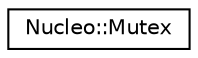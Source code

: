 digraph "Graphical Class Hierarchy"
{
  edge [fontname="Helvetica",fontsize="10",labelfontname="Helvetica",labelfontsize="10"];
  node [fontname="Helvetica",fontsize="10",shape=record];
  rankdir="LR";
  Node1 [label="Nucleo::Mutex",height=0.2,width=0.4,color="black", fillcolor="white", style="filled",URL="$db/dee/classNucleo_1_1Mutex.html"];
}
